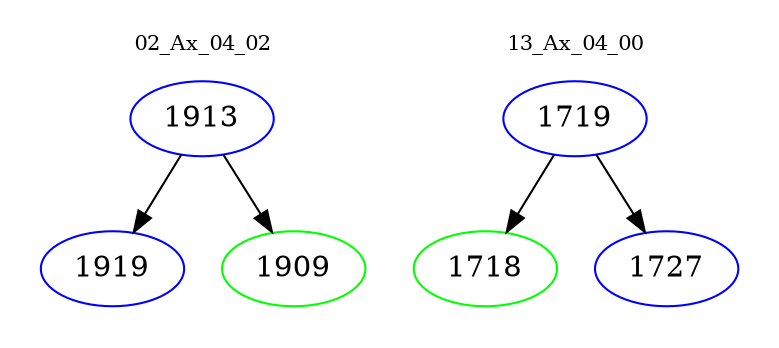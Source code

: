 digraph{
subgraph cluster_0 {
color = white
label = "02_Ax_04_02";
fontsize=10;
T0_1913 [label="1913", color="blue"]
T0_1913 -> T0_1919 [color="black"]
T0_1919 [label="1919", color="blue"]
T0_1913 -> T0_1909 [color="black"]
T0_1909 [label="1909", color="green"]
}
subgraph cluster_1 {
color = white
label = "13_Ax_04_00";
fontsize=10;
T1_1719 [label="1719", color="blue"]
T1_1719 -> T1_1718 [color="black"]
T1_1718 [label="1718", color="green"]
T1_1719 -> T1_1727 [color="black"]
T1_1727 [label="1727", color="blue"]
}
}
